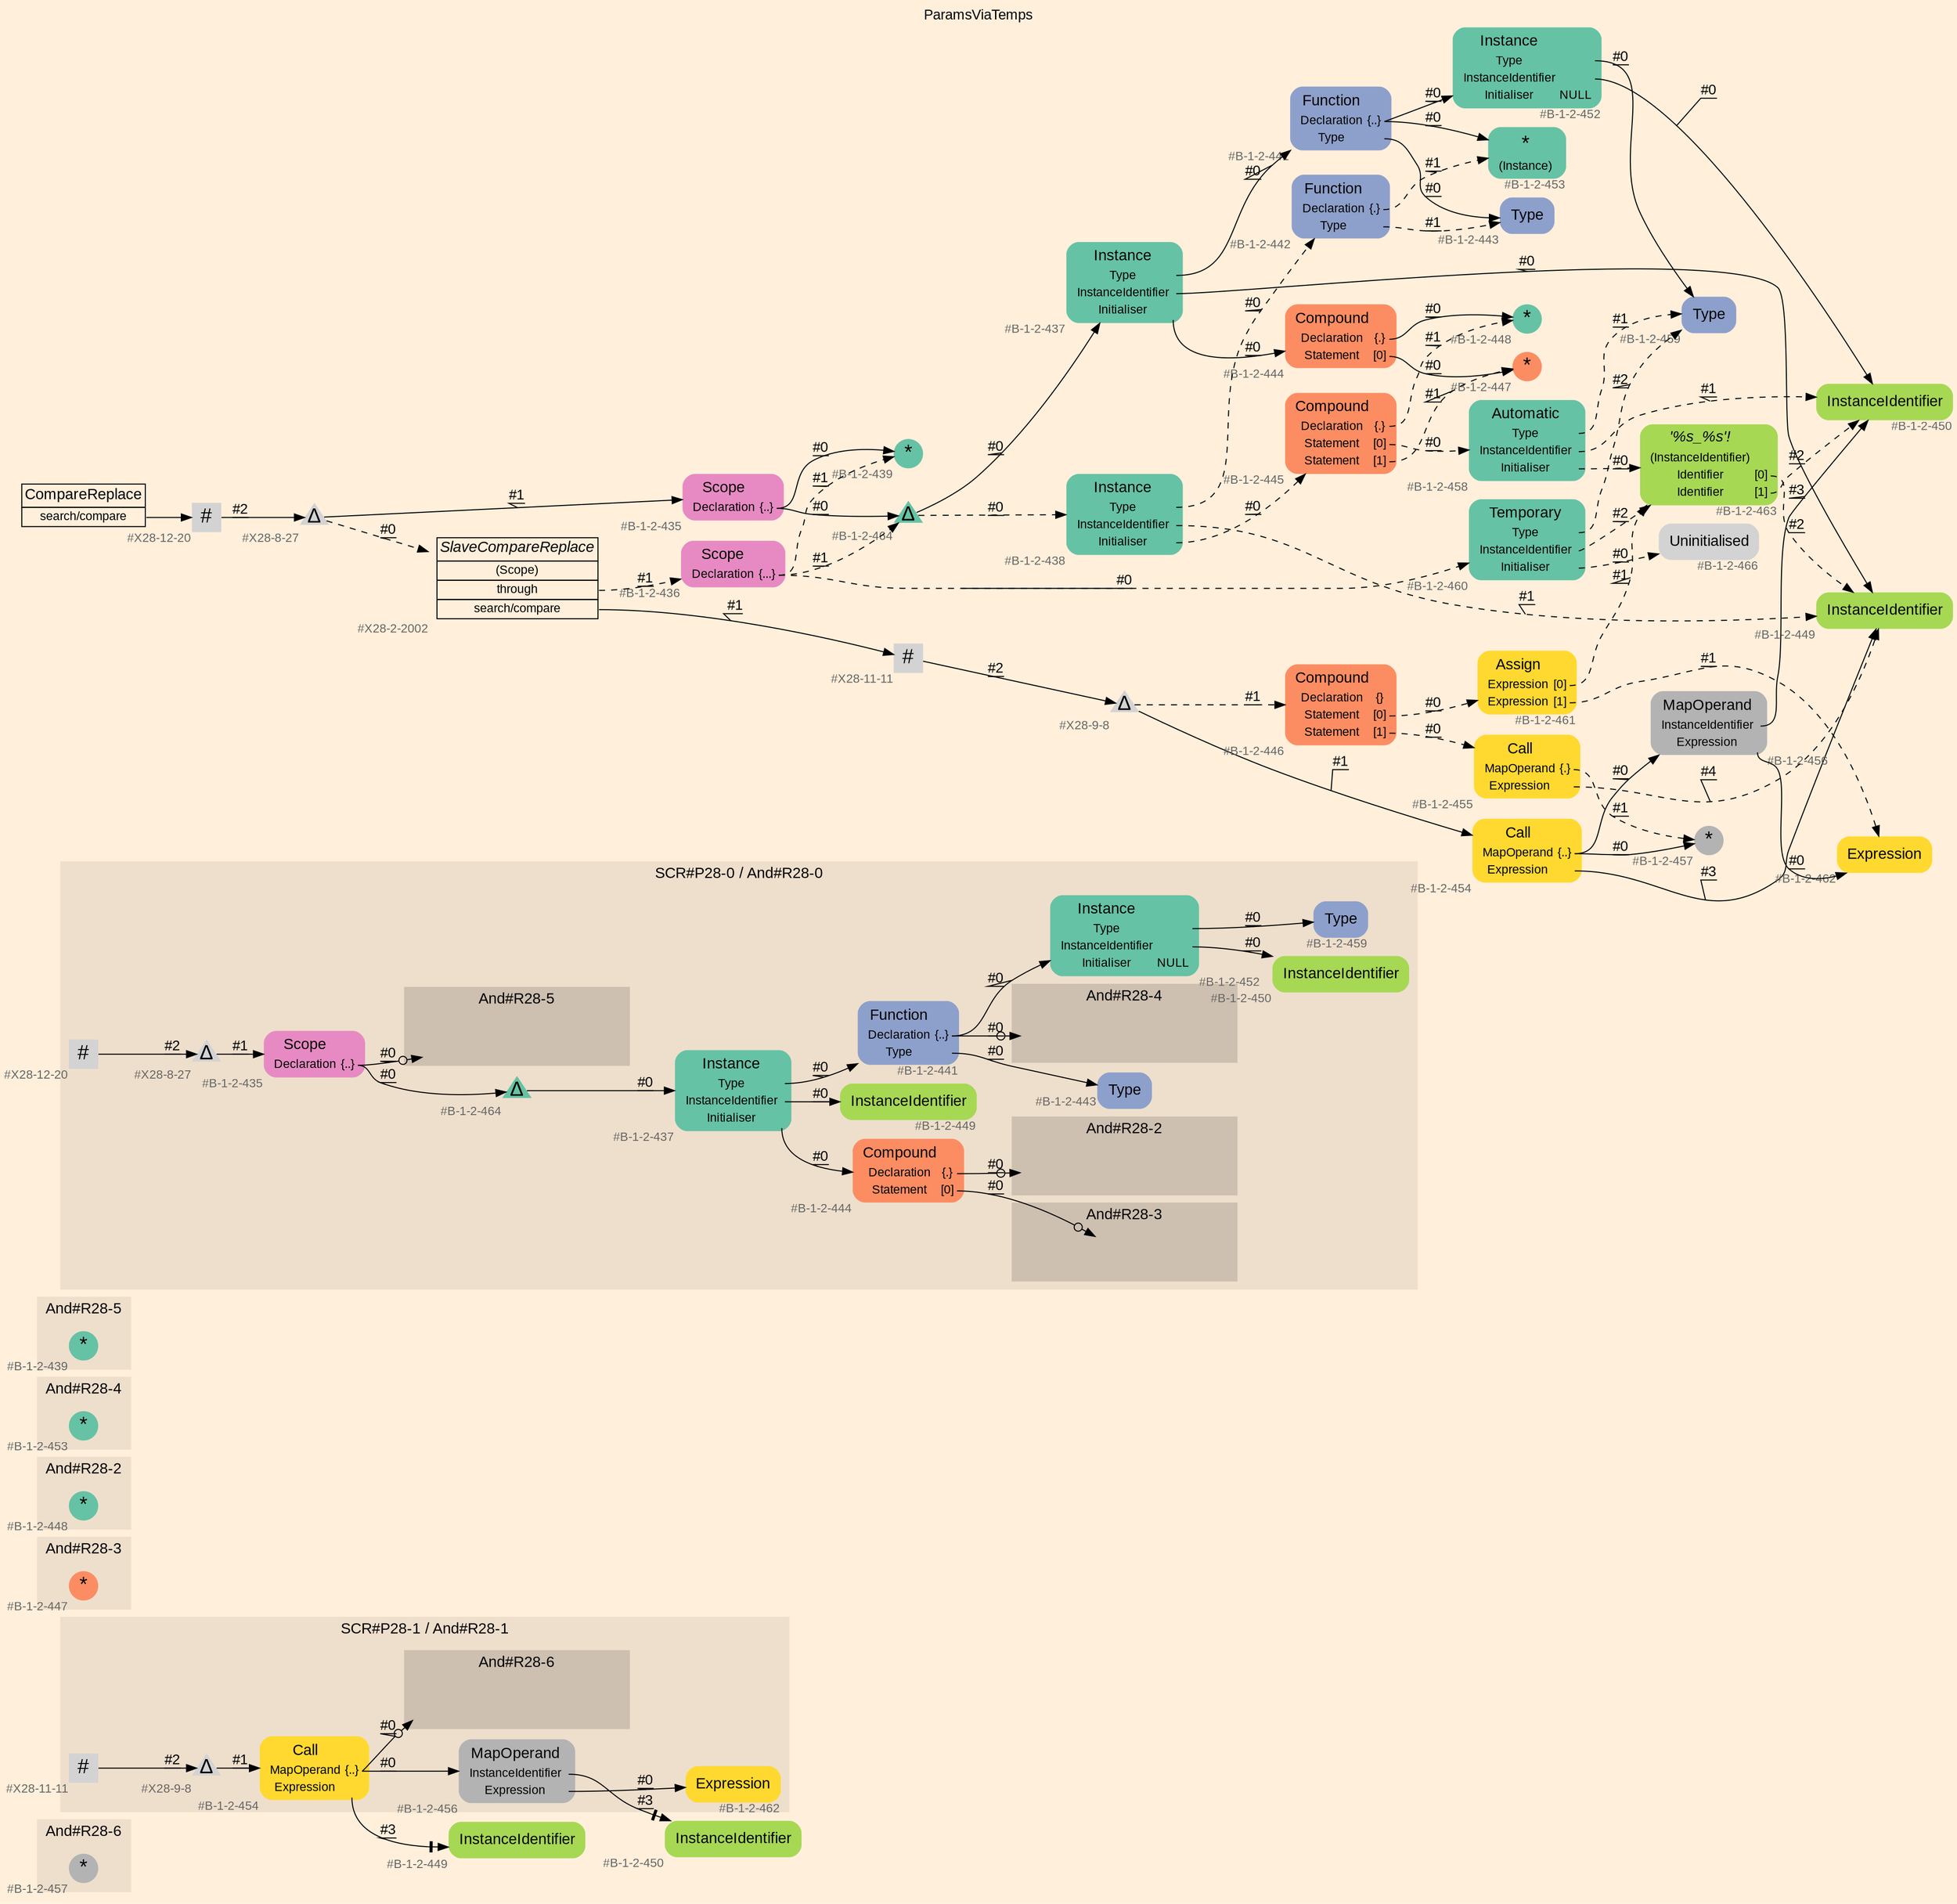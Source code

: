 digraph "ParamsViaTemps" {
label = "ParamsViaTemps"
labelloc = t
graph [
    rankdir = "LR"
    ranksep = 0.3
    bgcolor = antiquewhite1
    color = black
    fontcolor = black
    fontname = "Arial"
];
node [
    fontname = "Arial"
];
edge [
    fontname = "Arial"
];

// -------------------- figure And#R28-6 --------------------
// -------- region And#R28-6 ----------
subgraph "clusterAnd#R28-6" {
    label = "And#R28-6"
    style = "filled"
    color = antiquewhite2
    fontsize = "15"
    // -------- block And#R28-6/#B-1-2-457 ----------
    "And#R28-6/#B-1-2-457" [
        fillcolor = "/set28/8"
        xlabel = "#B-1-2-457"
        fontsize = "12"
        fontcolor = grey40
        shape = "circle"
        label = <<FONT COLOR="black" POINT-SIZE="20">*</FONT>>
        style = "filled"
        penwidth = 0.0
        fixedsize = true
        width = 0.4
        height = 0.4
    ];
    
}


// -------------------- figure And#R28-1 --------------------
// -------- region And#R28-1 ----------
subgraph "clusterAnd#R28-1" {
    label = "SCR#P28-1 / And#R28-1"
    style = "filled"
    color = antiquewhite2
    fontsize = "15"
    // -------- block And#R28-1/#X28-9-8 ----------
    "And#R28-1/#X28-9-8" [
        xlabel = "#X28-9-8"
        fontsize = "12"
        fontcolor = grey40
        shape = "triangle"
        label = <<FONT COLOR="black" POINT-SIZE="20">Δ</FONT>>
        style = "filled"
        penwidth = 0.0
        fixedsize = true
        width = 0.4
        height = 0.4
    ];
    
    // -------- block And#R28-1/#B-1-2-456 ----------
    "And#R28-1/#B-1-2-456" [
        fillcolor = "/set28/8"
        xlabel = "#B-1-2-456"
        fontsize = "12"
        fontcolor = grey40
        shape = "plaintext"
        label = <<TABLE BORDER="0" CELLBORDER="0" CELLSPACING="0">
         <TR><TD><FONT COLOR="black" POINT-SIZE="15">MapOperand</FONT></TD></TR>
         <TR><TD><FONT COLOR="black" POINT-SIZE="12">InstanceIdentifier</FONT></TD><TD PORT="port0"></TD></TR>
         <TR><TD><FONT COLOR="black" POINT-SIZE="12">Expression</FONT></TD><TD PORT="port1"></TD></TR>
        </TABLE>>
        style = "rounded,filled"
    ];
    
    // -------- block And#R28-1/#X28-11-11 ----------
    "And#R28-1/#X28-11-11" [
        xlabel = "#X28-11-11"
        fontsize = "12"
        fontcolor = grey40
        shape = "square"
        label = <<FONT COLOR="black" POINT-SIZE="20">#</FONT>>
        style = "filled"
        penwidth = 0.0
        fixedsize = true
        width = 0.4
        height = 0.4
    ];
    
    // -------- block And#R28-1/#B-1-2-462 ----------
    "And#R28-1/#B-1-2-462" [
        fillcolor = "/set28/6"
        xlabel = "#B-1-2-462"
        fontsize = "12"
        fontcolor = grey40
        shape = "plaintext"
        label = <<TABLE BORDER="0" CELLBORDER="0" CELLSPACING="0">
         <TR><TD><FONT COLOR="black" POINT-SIZE="15">Expression</FONT></TD></TR>
        </TABLE>>
        style = "rounded,filled"
    ];
    
    // -------- block And#R28-1/#B-1-2-454 ----------
    "And#R28-1/#B-1-2-454" [
        fillcolor = "/set28/6"
        xlabel = "#B-1-2-454"
        fontsize = "12"
        fontcolor = grey40
        shape = "plaintext"
        label = <<TABLE BORDER="0" CELLBORDER="0" CELLSPACING="0">
         <TR><TD><FONT COLOR="black" POINT-SIZE="15">Call</FONT></TD></TR>
         <TR><TD><FONT COLOR="black" POINT-SIZE="12">MapOperand</FONT></TD><TD PORT="port0"><FONT COLOR="black" POINT-SIZE="12">{..}</FONT></TD></TR>
         <TR><TD><FONT COLOR="black" POINT-SIZE="12">Expression</FONT></TD><TD PORT="port1"></TD></TR>
        </TABLE>>
        style = "rounded,filled"
    ];
    
    // -------- region And#R28-1/And#R28-6 ----------
    subgraph "clusterAnd#R28-1/And#R28-6" {
        label = "And#R28-6"
        style = "filled"
        color = antiquewhite3
        fontsize = "15"
        // -------- block And#R28-1/And#R28-6/#B-1-2-457 ----------
        "And#R28-1/And#R28-6/#B-1-2-457" [
            fillcolor = "/set28/8"
            xlabel = "#B-1-2-457"
            fontsize = "12"
            fontcolor = grey40
            shape = "none"
            style = "invisible"
        ];
        
    }
    
}

// -------- block And#R28-1/#B-1-2-449 ----------
"And#R28-1/#B-1-2-449" [
    fillcolor = "/set28/5"
    xlabel = "#B-1-2-449"
    fontsize = "12"
    fontcolor = grey40
    shape = "plaintext"
    label = <<TABLE BORDER="0" CELLBORDER="0" CELLSPACING="0">
     <TR><TD><FONT COLOR="black" POINT-SIZE="15">InstanceIdentifier</FONT></TD></TR>
    </TABLE>>
    style = "rounded,filled"
];

// -------- block And#R28-1/#B-1-2-450 ----------
"And#R28-1/#B-1-2-450" [
    fillcolor = "/set28/5"
    xlabel = "#B-1-2-450"
    fontsize = "12"
    fontcolor = grey40
    shape = "plaintext"
    label = <<TABLE BORDER="0" CELLBORDER="0" CELLSPACING="0">
     <TR><TD><FONT COLOR="black" POINT-SIZE="15">InstanceIdentifier</FONT></TD></TR>
    </TABLE>>
    style = "rounded,filled"
];

"And#R28-1/#X28-9-8" -> "And#R28-1/#B-1-2-454" [
    label = "#1"
    decorate = true
    color = black
    fontcolor = black
];

"And#R28-1/#B-1-2-456":port0 -> "And#R28-1/#B-1-2-450" [
    arrowhead="normalnonetee"
    label = "#3"
    decorate = true
    color = black
    fontcolor = black
];

"And#R28-1/#B-1-2-456":port1 -> "And#R28-1/#B-1-2-462" [
    label = "#0"
    decorate = true
    color = black
    fontcolor = black
];

"And#R28-1/#X28-11-11" -> "And#R28-1/#X28-9-8" [
    label = "#2"
    decorate = true
    color = black
    fontcolor = black
];

"And#R28-1/#B-1-2-454":port0 -> "And#R28-1/And#R28-6/#B-1-2-457" [
    arrowhead="normalnoneodot"
    label = "#0"
    decorate = true
    color = black
    fontcolor = black
];

"And#R28-1/#B-1-2-454":port0 -> "And#R28-1/#B-1-2-456" [
    label = "#0"
    decorate = true
    color = black
    fontcolor = black
];

"And#R28-1/#B-1-2-454":port1 -> "And#R28-1/#B-1-2-449" [
    arrowhead="normalnonetee"
    label = "#3"
    decorate = true
    color = black
    fontcolor = black
];


// -------------------- figure And#R28-3 --------------------
// -------- region And#R28-3 ----------
subgraph "clusterAnd#R28-3" {
    label = "And#R28-3"
    style = "filled"
    color = antiquewhite2
    fontsize = "15"
    // -------- block And#R28-3/#B-1-2-447 ----------
    "And#R28-3/#B-1-2-447" [
        fillcolor = "/set28/2"
        xlabel = "#B-1-2-447"
        fontsize = "12"
        fontcolor = grey40
        shape = "circle"
        label = <<FONT COLOR="black" POINT-SIZE="20">*</FONT>>
        style = "filled"
        penwidth = 0.0
        fixedsize = true
        width = 0.4
        height = 0.4
    ];
    
}


// -------------------- figure And#R28-2 --------------------
// -------- region And#R28-2 ----------
subgraph "clusterAnd#R28-2" {
    label = "And#R28-2"
    style = "filled"
    color = antiquewhite2
    fontsize = "15"
    // -------- block And#R28-2/#B-1-2-448 ----------
    "And#R28-2/#B-1-2-448" [
        fillcolor = "/set28/1"
        xlabel = "#B-1-2-448"
        fontsize = "12"
        fontcolor = grey40
        shape = "circle"
        label = <<FONT COLOR="black" POINT-SIZE="20">*</FONT>>
        style = "filled"
        penwidth = 0.0
        fixedsize = true
        width = 0.4
        height = 0.4
    ];
    
}


// -------------------- figure And#R28-4 --------------------
// -------- region And#R28-4 ----------
subgraph "clusterAnd#R28-4" {
    label = "And#R28-4"
    style = "filled"
    color = antiquewhite2
    fontsize = "15"
    // -------- block And#R28-4/#B-1-2-453 ----------
    "And#R28-4/#B-1-2-453" [
        fillcolor = "/set28/1"
        xlabel = "#B-1-2-453"
        fontsize = "12"
        fontcolor = grey40
        shape = "circle"
        label = <<FONT COLOR="black" POINT-SIZE="20">*</FONT>>
        style = "filled"
        penwidth = 0.0
        fixedsize = true
        width = 0.4
        height = 0.4
    ];
    
}


// -------------------- figure And#R28-5 --------------------
// -------- region And#R28-5 ----------
subgraph "clusterAnd#R28-5" {
    label = "And#R28-5"
    style = "filled"
    color = antiquewhite2
    fontsize = "15"
    // -------- block And#R28-5/#B-1-2-439 ----------
    "And#R28-5/#B-1-2-439" [
        fillcolor = "/set28/1"
        xlabel = "#B-1-2-439"
        fontsize = "12"
        fontcolor = grey40
        shape = "circle"
        label = <<FONT COLOR="black" POINT-SIZE="20">*</FONT>>
        style = "filled"
        penwidth = 0.0
        fixedsize = true
        width = 0.4
        height = 0.4
    ];
    
}


// -------------------- figure And#R28-0 --------------------
// -------- region And#R28-0 ----------
subgraph "clusterAnd#R28-0" {
    label = "SCR#P28-0 / And#R28-0"
    style = "filled"
    color = antiquewhite2
    fontsize = "15"
    // -------- block And#R28-0/#B-1-2-459 ----------
    "And#R28-0/#B-1-2-459" [
        fillcolor = "/set28/3"
        xlabel = "#B-1-2-459"
        fontsize = "12"
        fontcolor = grey40
        shape = "plaintext"
        label = <<TABLE BORDER="0" CELLBORDER="0" CELLSPACING="0">
         <TR><TD><FONT COLOR="black" POINT-SIZE="15">Type</FONT></TD></TR>
        </TABLE>>
        style = "rounded,filled"
    ];
    
    // -------- block And#R28-0/#B-1-2-443 ----------
    "And#R28-0/#B-1-2-443" [
        fillcolor = "/set28/3"
        xlabel = "#B-1-2-443"
        fontsize = "12"
        fontcolor = grey40
        shape = "plaintext"
        label = <<TABLE BORDER="0" CELLBORDER="0" CELLSPACING="0">
         <TR><TD><FONT COLOR="black" POINT-SIZE="15">Type</FONT></TD></TR>
        </TABLE>>
        style = "rounded,filled"
    ];
    
    // -------- block And#R28-0/#B-1-2-464 ----------
    "And#R28-0/#B-1-2-464" [
        fillcolor = "/set28/1"
        xlabel = "#B-1-2-464"
        fontsize = "12"
        fontcolor = grey40
        shape = "triangle"
        label = <<FONT COLOR="black" POINT-SIZE="20">Δ</FONT>>
        style = "filled"
        penwidth = 0.0
        fixedsize = true
        width = 0.4
        height = 0.4
    ];
    
    // -------- block And#R28-0/#B-1-2-452 ----------
    "And#R28-0/#B-1-2-452" [
        fillcolor = "/set28/1"
        xlabel = "#B-1-2-452"
        fontsize = "12"
        fontcolor = grey40
        shape = "plaintext"
        label = <<TABLE BORDER="0" CELLBORDER="0" CELLSPACING="0">
         <TR><TD><FONT COLOR="black" POINT-SIZE="15">Instance</FONT></TD></TR>
         <TR><TD><FONT COLOR="black" POINT-SIZE="12">Type</FONT></TD><TD PORT="port0"></TD></TR>
         <TR><TD><FONT COLOR="black" POINT-SIZE="12">InstanceIdentifier</FONT></TD><TD PORT="port1"></TD></TR>
         <TR><TD><FONT COLOR="black" POINT-SIZE="12">Initialiser</FONT></TD><TD PORT="port2"><FONT COLOR="black" POINT-SIZE="12">NULL</FONT></TD></TR>
        </TABLE>>
        style = "rounded,filled"
    ];
    
    // -------- block And#R28-0/#B-1-2-437 ----------
    "And#R28-0/#B-1-2-437" [
        fillcolor = "/set28/1"
        xlabel = "#B-1-2-437"
        fontsize = "12"
        fontcolor = grey40
        shape = "plaintext"
        label = <<TABLE BORDER="0" CELLBORDER="0" CELLSPACING="0">
         <TR><TD><FONT COLOR="black" POINT-SIZE="15">Instance</FONT></TD></TR>
         <TR><TD><FONT COLOR="black" POINT-SIZE="12">Type</FONT></TD><TD PORT="port0"></TD></TR>
         <TR><TD><FONT COLOR="black" POINT-SIZE="12">InstanceIdentifier</FONT></TD><TD PORT="port1"></TD></TR>
         <TR><TD><FONT COLOR="black" POINT-SIZE="12">Initialiser</FONT></TD><TD PORT="port2"></TD></TR>
        </TABLE>>
        style = "rounded,filled"
    ];
    
    // -------- block And#R28-0/#B-1-2-441 ----------
    "And#R28-0/#B-1-2-441" [
        fillcolor = "/set28/3"
        xlabel = "#B-1-2-441"
        fontsize = "12"
        fontcolor = grey40
        shape = "plaintext"
        label = <<TABLE BORDER="0" CELLBORDER="0" CELLSPACING="0">
         <TR><TD><FONT COLOR="black" POINT-SIZE="15">Function</FONT></TD></TR>
         <TR><TD><FONT COLOR="black" POINT-SIZE="12">Declaration</FONT></TD><TD PORT="port0"><FONT COLOR="black" POINT-SIZE="12">{..}</FONT></TD></TR>
         <TR><TD><FONT COLOR="black" POINT-SIZE="12">Type</FONT></TD><TD PORT="port1"></TD></TR>
        </TABLE>>
        style = "rounded,filled"
    ];
    
    // -------- block And#R28-0/#B-1-2-450 ----------
    "And#R28-0/#B-1-2-450" [
        fillcolor = "/set28/5"
        xlabel = "#B-1-2-450"
        fontsize = "12"
        fontcolor = grey40
        shape = "plaintext"
        label = <<TABLE BORDER="0" CELLBORDER="0" CELLSPACING="0">
         <TR><TD><FONT COLOR="black" POINT-SIZE="15">InstanceIdentifier</FONT></TD></TR>
        </TABLE>>
        style = "rounded,filled"
    ];
    
    // -------- block And#R28-0/#B-1-2-444 ----------
    "And#R28-0/#B-1-2-444" [
        fillcolor = "/set28/2"
        xlabel = "#B-1-2-444"
        fontsize = "12"
        fontcolor = grey40
        shape = "plaintext"
        label = <<TABLE BORDER="0" CELLBORDER="0" CELLSPACING="0">
         <TR><TD><FONT COLOR="black" POINT-SIZE="15">Compound</FONT></TD></TR>
         <TR><TD><FONT COLOR="black" POINT-SIZE="12">Declaration</FONT></TD><TD PORT="port0"><FONT COLOR="black" POINT-SIZE="12">{.}</FONT></TD></TR>
         <TR><TD><FONT COLOR="black" POINT-SIZE="12">Statement</FONT></TD><TD PORT="port1"><FONT COLOR="black" POINT-SIZE="12">[0]</FONT></TD></TR>
        </TABLE>>
        style = "rounded,filled"
    ];
    
    // -------- block And#R28-0/#X28-8-27 ----------
    "And#R28-0/#X28-8-27" [
        xlabel = "#X28-8-27"
        fontsize = "12"
        fontcolor = grey40
        shape = "triangle"
        label = <<FONT COLOR="black" POINT-SIZE="20">Δ</FONT>>
        style = "filled"
        penwidth = 0.0
        fixedsize = true
        width = 0.4
        height = 0.4
    ];
    
    // -------- block And#R28-0/#B-1-2-449 ----------
    "And#R28-0/#B-1-2-449" [
        fillcolor = "/set28/5"
        xlabel = "#B-1-2-449"
        fontsize = "12"
        fontcolor = grey40
        shape = "plaintext"
        label = <<TABLE BORDER="0" CELLBORDER="0" CELLSPACING="0">
         <TR><TD><FONT COLOR="black" POINT-SIZE="15">InstanceIdentifier</FONT></TD></TR>
        </TABLE>>
        style = "rounded,filled"
    ];
    
    // -------- block And#R28-0/#B-1-2-435 ----------
    "And#R28-0/#B-1-2-435" [
        fillcolor = "/set28/4"
        xlabel = "#B-1-2-435"
        fontsize = "12"
        fontcolor = grey40
        shape = "plaintext"
        label = <<TABLE BORDER="0" CELLBORDER="0" CELLSPACING="0">
         <TR><TD><FONT COLOR="black" POINT-SIZE="15">Scope</FONT></TD></TR>
         <TR><TD><FONT COLOR="black" POINT-SIZE="12">Declaration</FONT></TD><TD PORT="port0"><FONT COLOR="black" POINT-SIZE="12">{..}</FONT></TD></TR>
        </TABLE>>
        style = "rounded,filled"
    ];
    
    // -------- block And#R28-0/#X28-12-20 ----------
    "And#R28-0/#X28-12-20" [
        xlabel = "#X28-12-20"
        fontsize = "12"
        fontcolor = grey40
        shape = "square"
        label = <<FONT COLOR="black" POINT-SIZE="20">#</FONT>>
        style = "filled"
        penwidth = 0.0
        fixedsize = true
        width = 0.4
        height = 0.4
    ];
    
    // -------- region And#R28-0/And#R28-2 ----------
    subgraph "clusterAnd#R28-0/And#R28-2" {
        label = "And#R28-2"
        style = "filled"
        color = antiquewhite3
        fontsize = "15"
        // -------- block And#R28-0/And#R28-2/#B-1-2-448 ----------
        "And#R28-0/And#R28-2/#B-1-2-448" [
            fillcolor = "/set28/1"
            xlabel = "#B-1-2-448"
            fontsize = "12"
            fontcolor = grey40
            shape = "none"
            style = "invisible"
        ];
        
    }
    
    // -------- region And#R28-0/And#R28-3 ----------
    subgraph "clusterAnd#R28-0/And#R28-3" {
        label = "And#R28-3"
        style = "filled"
        color = antiquewhite3
        fontsize = "15"
        // -------- block And#R28-0/And#R28-3/#B-1-2-447 ----------
        "And#R28-0/And#R28-3/#B-1-2-447" [
            fillcolor = "/set28/2"
            xlabel = "#B-1-2-447"
            fontsize = "12"
            fontcolor = grey40
            shape = "none"
            style = "invisible"
        ];
        
    }
    
    // -------- region And#R28-0/And#R28-4 ----------
    subgraph "clusterAnd#R28-0/And#R28-4" {
        label = "And#R28-4"
        style = "filled"
        color = antiquewhite3
        fontsize = "15"
        // -------- block And#R28-0/And#R28-4/#B-1-2-453 ----------
        "And#R28-0/And#R28-4/#B-1-2-453" [
            fillcolor = "/set28/1"
            xlabel = "#B-1-2-453"
            fontsize = "12"
            fontcolor = grey40
            shape = "none"
            style = "invisible"
        ];
        
    }
    
    // -------- region And#R28-0/And#R28-5 ----------
    subgraph "clusterAnd#R28-0/And#R28-5" {
        label = "And#R28-5"
        style = "filled"
        color = antiquewhite3
        fontsize = "15"
        // -------- block And#R28-0/And#R28-5/#B-1-2-439 ----------
        "And#R28-0/And#R28-5/#B-1-2-439" [
            fillcolor = "/set28/1"
            xlabel = "#B-1-2-439"
            fontsize = "12"
            fontcolor = grey40
            shape = "none"
            style = "invisible"
        ];
        
    }
    
}

"And#R28-0/#B-1-2-464" -> "And#R28-0/#B-1-2-437" [
    label = "#0"
    decorate = true
    color = black
    fontcolor = black
];

"And#R28-0/#B-1-2-452":port0 -> "And#R28-0/#B-1-2-459" [
    label = "#0"
    decorate = true
    color = black
    fontcolor = black
];

"And#R28-0/#B-1-2-452":port1 -> "And#R28-0/#B-1-2-450" [
    label = "#0"
    decorate = true
    color = black
    fontcolor = black
];

"And#R28-0/#B-1-2-437":port0 -> "And#R28-0/#B-1-2-441" [
    label = "#0"
    decorate = true
    color = black
    fontcolor = black
];

"And#R28-0/#B-1-2-437":port1 -> "And#R28-0/#B-1-2-449" [
    label = "#0"
    decorate = true
    color = black
    fontcolor = black
];

"And#R28-0/#B-1-2-437":port2 -> "And#R28-0/#B-1-2-444" [
    label = "#0"
    decorate = true
    color = black
    fontcolor = black
];

"And#R28-0/#B-1-2-441":port0 -> "And#R28-0/And#R28-4/#B-1-2-453" [
    arrowhead="normalnoneodot"
    label = "#0"
    decorate = true
    color = black
    fontcolor = black
];

"And#R28-0/#B-1-2-441":port0 -> "And#R28-0/#B-1-2-452" [
    label = "#0"
    decorate = true
    color = black
    fontcolor = black
];

"And#R28-0/#B-1-2-441":port1 -> "And#R28-0/#B-1-2-443" [
    label = "#0"
    decorate = true
    color = black
    fontcolor = black
];

"And#R28-0/#B-1-2-444":port0 -> "And#R28-0/And#R28-2/#B-1-2-448" [
    arrowhead="normalnoneodot"
    label = "#0"
    decorate = true
    color = black
    fontcolor = black
];

"And#R28-0/#B-1-2-444":port1 -> "And#R28-0/And#R28-3/#B-1-2-447" [
    arrowhead="normalnoneodot"
    label = "#0"
    decorate = true
    color = black
    fontcolor = black
];

"And#R28-0/#X28-8-27" -> "And#R28-0/#B-1-2-435" [
    label = "#1"
    decorate = true
    color = black
    fontcolor = black
];

"And#R28-0/#B-1-2-435":port0 -> "And#R28-0/And#R28-5/#B-1-2-439" [
    arrowhead="normalnoneodot"
    label = "#0"
    decorate = true
    color = black
    fontcolor = black
];

"And#R28-0/#B-1-2-435":port0 -> "And#R28-0/#B-1-2-464" [
    label = "#0"
    decorate = true
    color = black
    fontcolor = black
];

"And#R28-0/#X28-12-20" -> "And#R28-0/#X28-8-27" [
    label = "#2"
    decorate = true
    color = black
    fontcolor = black
];


// -------------------- transformation figure --------------------
// -------- block CR#X28-10-28 ----------
"CR#X28-10-28" [
    fillcolor = antiquewhite1
    fontsize = "12"
    fontcolor = grey40
    shape = "plaintext"
    label = <<TABLE BORDER="0" CELLBORDER="1" CELLSPACING="0">
     <TR><TD><FONT COLOR="black" POINT-SIZE="15">CompareReplace</FONT></TD></TR>
     <TR><TD PORT="port0"><FONT COLOR="black" POINT-SIZE="12">search/compare</FONT></TD></TR>
    </TABLE>>
    style = "filled"
    color = black
];

// -------- block #X28-12-20 ----------
"#X28-12-20" [
    xlabel = "#X28-12-20"
    fontsize = "12"
    fontcolor = grey40
    shape = "square"
    label = <<FONT COLOR="black" POINT-SIZE="20">#</FONT>>
    style = "filled"
    penwidth = 0.0
    fixedsize = true
    width = 0.4
    height = 0.4
];

// -------- block #X28-8-27 ----------
"#X28-8-27" [
    xlabel = "#X28-8-27"
    fontsize = "12"
    fontcolor = grey40
    shape = "triangle"
    label = <<FONT COLOR="black" POINT-SIZE="20">Δ</FONT>>
    style = "filled"
    penwidth = 0.0
    fixedsize = true
    width = 0.4
    height = 0.4
];

// -------- block #B-1-2-435 ----------
"#B-1-2-435" [
    fillcolor = "/set28/4"
    xlabel = "#B-1-2-435"
    fontsize = "12"
    fontcolor = grey40
    shape = "plaintext"
    label = <<TABLE BORDER="0" CELLBORDER="0" CELLSPACING="0">
     <TR><TD><FONT COLOR="black" POINT-SIZE="15">Scope</FONT></TD></TR>
     <TR><TD><FONT COLOR="black" POINT-SIZE="12">Declaration</FONT></TD><TD PORT="port0"><FONT COLOR="black" POINT-SIZE="12">{..}</FONT></TD></TR>
    </TABLE>>
    style = "rounded,filled"
];

// -------- block #B-1-2-439 ----------
"#B-1-2-439" [
    fillcolor = "/set28/1"
    xlabel = "#B-1-2-439"
    fontsize = "12"
    fontcolor = grey40
    shape = "circle"
    label = <<FONT COLOR="black" POINT-SIZE="20">*</FONT>>
    style = "filled"
    penwidth = 0.0
    fixedsize = true
    width = 0.4
    height = 0.4
];

// -------- block #B-1-2-464 ----------
"#B-1-2-464" [
    fillcolor = "/set28/1"
    xlabel = "#B-1-2-464"
    fontsize = "12"
    fontcolor = grey40
    shape = "triangle"
    label = <<FONT COLOR="black" POINT-SIZE="20">Δ</FONT>>
    style = "filled"
    penwidth = 0.0
    fixedsize = true
    width = 0.4
    height = 0.4
];

// -------- block #B-1-2-437 ----------
"#B-1-2-437" [
    fillcolor = "/set28/1"
    xlabel = "#B-1-2-437"
    fontsize = "12"
    fontcolor = grey40
    shape = "plaintext"
    label = <<TABLE BORDER="0" CELLBORDER="0" CELLSPACING="0">
     <TR><TD><FONT COLOR="black" POINT-SIZE="15">Instance</FONT></TD></TR>
     <TR><TD><FONT COLOR="black" POINT-SIZE="12">Type</FONT></TD><TD PORT="port0"></TD></TR>
     <TR><TD><FONT COLOR="black" POINT-SIZE="12">InstanceIdentifier</FONT></TD><TD PORT="port1"></TD></TR>
     <TR><TD><FONT COLOR="black" POINT-SIZE="12">Initialiser</FONT></TD><TD PORT="port2"></TD></TR>
    </TABLE>>
    style = "rounded,filled"
];

// -------- block #B-1-2-441 ----------
"#B-1-2-441" [
    fillcolor = "/set28/3"
    xlabel = "#B-1-2-441"
    fontsize = "12"
    fontcolor = grey40
    shape = "plaintext"
    label = <<TABLE BORDER="0" CELLBORDER="0" CELLSPACING="0">
     <TR><TD><FONT COLOR="black" POINT-SIZE="15">Function</FONT></TD></TR>
     <TR><TD><FONT COLOR="black" POINT-SIZE="12">Declaration</FONT></TD><TD PORT="port0"><FONT COLOR="black" POINT-SIZE="12">{..}</FONT></TD></TR>
     <TR><TD><FONT COLOR="black" POINT-SIZE="12">Type</FONT></TD><TD PORT="port1"></TD></TR>
    </TABLE>>
    style = "rounded,filled"
];

// -------- block #B-1-2-453 ----------
"#B-1-2-453" [
    fillcolor = "/set28/1"
    xlabel = "#B-1-2-453"
    fontsize = "12"
    fontcolor = grey40
    shape = "plaintext"
    label = <<TABLE BORDER="0" CELLBORDER="0" CELLSPACING="0">
     <TR><TD><FONT COLOR="black" POINT-SIZE="20">*</FONT></TD></TR>
     <TR><TD><FONT COLOR="black" POINT-SIZE="12">(Instance)</FONT></TD><TD PORT="port0"></TD></TR>
    </TABLE>>
    style = "rounded,filled"
];

// -------- block #B-1-2-452 ----------
"#B-1-2-452" [
    fillcolor = "/set28/1"
    xlabel = "#B-1-2-452"
    fontsize = "12"
    fontcolor = grey40
    shape = "plaintext"
    label = <<TABLE BORDER="0" CELLBORDER="0" CELLSPACING="0">
     <TR><TD><FONT COLOR="black" POINT-SIZE="15">Instance</FONT></TD></TR>
     <TR><TD><FONT COLOR="black" POINT-SIZE="12">Type</FONT></TD><TD PORT="port0"></TD></TR>
     <TR><TD><FONT COLOR="black" POINT-SIZE="12">InstanceIdentifier</FONT></TD><TD PORT="port1"></TD></TR>
     <TR><TD><FONT COLOR="black" POINT-SIZE="12">Initialiser</FONT></TD><TD PORT="port2"><FONT COLOR="black" POINT-SIZE="12">NULL</FONT></TD></TR>
    </TABLE>>
    style = "rounded,filled"
];

// -------- block #B-1-2-459 ----------
"#B-1-2-459" [
    fillcolor = "/set28/3"
    xlabel = "#B-1-2-459"
    fontsize = "12"
    fontcolor = grey40
    shape = "plaintext"
    label = <<TABLE BORDER="0" CELLBORDER="0" CELLSPACING="0">
     <TR><TD><FONT COLOR="black" POINT-SIZE="15">Type</FONT></TD></TR>
    </TABLE>>
    style = "rounded,filled"
];

// -------- block #B-1-2-450 ----------
"#B-1-2-450" [
    fillcolor = "/set28/5"
    xlabel = "#B-1-2-450"
    fontsize = "12"
    fontcolor = grey40
    shape = "plaintext"
    label = <<TABLE BORDER="0" CELLBORDER="0" CELLSPACING="0">
     <TR><TD><FONT COLOR="black" POINT-SIZE="15">InstanceIdentifier</FONT></TD></TR>
    </TABLE>>
    style = "rounded,filled"
];

// -------- block #B-1-2-443 ----------
"#B-1-2-443" [
    fillcolor = "/set28/3"
    xlabel = "#B-1-2-443"
    fontsize = "12"
    fontcolor = grey40
    shape = "plaintext"
    label = <<TABLE BORDER="0" CELLBORDER="0" CELLSPACING="0">
     <TR><TD><FONT COLOR="black" POINT-SIZE="15">Type</FONT></TD></TR>
    </TABLE>>
    style = "rounded,filled"
];

// -------- block #B-1-2-449 ----------
"#B-1-2-449" [
    fillcolor = "/set28/5"
    xlabel = "#B-1-2-449"
    fontsize = "12"
    fontcolor = grey40
    shape = "plaintext"
    label = <<TABLE BORDER="0" CELLBORDER="0" CELLSPACING="0">
     <TR><TD><FONT COLOR="black" POINT-SIZE="15">InstanceIdentifier</FONT></TD></TR>
    </TABLE>>
    style = "rounded,filled"
];

// -------- block #B-1-2-444 ----------
"#B-1-2-444" [
    fillcolor = "/set28/2"
    xlabel = "#B-1-2-444"
    fontsize = "12"
    fontcolor = grey40
    shape = "plaintext"
    label = <<TABLE BORDER="0" CELLBORDER="0" CELLSPACING="0">
     <TR><TD><FONT COLOR="black" POINT-SIZE="15">Compound</FONT></TD></TR>
     <TR><TD><FONT COLOR="black" POINT-SIZE="12">Declaration</FONT></TD><TD PORT="port0"><FONT COLOR="black" POINT-SIZE="12">{.}</FONT></TD></TR>
     <TR><TD><FONT COLOR="black" POINT-SIZE="12">Statement</FONT></TD><TD PORT="port1"><FONT COLOR="black" POINT-SIZE="12">[0]</FONT></TD></TR>
    </TABLE>>
    style = "rounded,filled"
];

// -------- block #B-1-2-448 ----------
"#B-1-2-448" [
    fillcolor = "/set28/1"
    xlabel = "#B-1-2-448"
    fontsize = "12"
    fontcolor = grey40
    shape = "circle"
    label = <<FONT COLOR="black" POINT-SIZE="20">*</FONT>>
    style = "filled"
    penwidth = 0.0
    fixedsize = true
    width = 0.4
    height = 0.4
];

// -------- block #B-1-2-447 ----------
"#B-1-2-447" [
    fillcolor = "/set28/2"
    xlabel = "#B-1-2-447"
    fontsize = "12"
    fontcolor = grey40
    shape = "circle"
    label = <<FONT COLOR="black" POINT-SIZE="20">*</FONT>>
    style = "filled"
    penwidth = 0.0
    fixedsize = true
    width = 0.4
    height = 0.4
];

// -------- block #B-1-2-438 ----------
"#B-1-2-438" [
    fillcolor = "/set28/1"
    xlabel = "#B-1-2-438"
    fontsize = "12"
    fontcolor = grey40
    shape = "plaintext"
    label = <<TABLE BORDER="0" CELLBORDER="0" CELLSPACING="0">
     <TR><TD><FONT COLOR="black" POINT-SIZE="15">Instance</FONT></TD></TR>
     <TR><TD><FONT COLOR="black" POINT-SIZE="12">Type</FONT></TD><TD PORT="port0"></TD></TR>
     <TR><TD><FONT COLOR="black" POINT-SIZE="12">InstanceIdentifier</FONT></TD><TD PORT="port1"></TD></TR>
     <TR><TD><FONT COLOR="black" POINT-SIZE="12">Initialiser</FONT></TD><TD PORT="port2"></TD></TR>
    </TABLE>>
    style = "rounded,filled"
];

// -------- block #B-1-2-442 ----------
"#B-1-2-442" [
    fillcolor = "/set28/3"
    xlabel = "#B-1-2-442"
    fontsize = "12"
    fontcolor = grey40
    shape = "plaintext"
    label = <<TABLE BORDER="0" CELLBORDER="0" CELLSPACING="0">
     <TR><TD><FONT COLOR="black" POINT-SIZE="15">Function</FONT></TD></TR>
     <TR><TD><FONT COLOR="black" POINT-SIZE="12">Declaration</FONT></TD><TD PORT="port0"><FONT COLOR="black" POINT-SIZE="12">{.}</FONT></TD></TR>
     <TR><TD><FONT COLOR="black" POINT-SIZE="12">Type</FONT></TD><TD PORT="port1"></TD></TR>
    </TABLE>>
    style = "rounded,filled"
];

// -------- block #B-1-2-445 ----------
"#B-1-2-445" [
    fillcolor = "/set28/2"
    xlabel = "#B-1-2-445"
    fontsize = "12"
    fontcolor = grey40
    shape = "plaintext"
    label = <<TABLE BORDER="0" CELLBORDER="0" CELLSPACING="0">
     <TR><TD><FONT COLOR="black" POINT-SIZE="15">Compound</FONT></TD></TR>
     <TR><TD><FONT COLOR="black" POINT-SIZE="12">Declaration</FONT></TD><TD PORT="port0"><FONT COLOR="black" POINT-SIZE="12">{.}</FONT></TD></TR>
     <TR><TD><FONT COLOR="black" POINT-SIZE="12">Statement</FONT></TD><TD PORT="port1"><FONT COLOR="black" POINT-SIZE="12">[0]</FONT></TD></TR>
     <TR><TD><FONT COLOR="black" POINT-SIZE="12">Statement</FONT></TD><TD PORT="port2"><FONT COLOR="black" POINT-SIZE="12">[1]</FONT></TD></TR>
    </TABLE>>
    style = "rounded,filled"
];

// -------- block #B-1-2-458 ----------
"#B-1-2-458" [
    fillcolor = "/set28/1"
    xlabel = "#B-1-2-458"
    fontsize = "12"
    fontcolor = grey40
    shape = "plaintext"
    label = <<TABLE BORDER="0" CELLBORDER="0" CELLSPACING="0">
     <TR><TD><FONT COLOR="black" POINT-SIZE="15">Automatic</FONT></TD></TR>
     <TR><TD><FONT COLOR="black" POINT-SIZE="12">Type</FONT></TD><TD PORT="port0"></TD></TR>
     <TR><TD><FONT COLOR="black" POINT-SIZE="12">InstanceIdentifier</FONT></TD><TD PORT="port1"></TD></TR>
     <TR><TD><FONT COLOR="black" POINT-SIZE="12">Initialiser</FONT></TD><TD PORT="port2"></TD></TR>
    </TABLE>>
    style = "rounded,filled"
];

// -------- block #B-1-2-463 ----------
"#B-1-2-463" [
    fillcolor = "/set28/5"
    xlabel = "#B-1-2-463"
    fontsize = "12"
    fontcolor = grey40
    shape = "plaintext"
    label = <<TABLE BORDER="0" CELLBORDER="0" CELLSPACING="0">
     <TR><TD><FONT COLOR="black" POINT-SIZE="15"><I>'%s_%s'!</I></FONT></TD></TR>
     <TR><TD><FONT COLOR="black" POINT-SIZE="12">(InstanceIdentifier)</FONT></TD><TD PORT="port0"></TD></TR>
     <TR><TD><FONT COLOR="black" POINT-SIZE="12">Identifier</FONT></TD><TD PORT="port1"><FONT COLOR="black" POINT-SIZE="12">[0]</FONT></TD></TR>
     <TR><TD><FONT COLOR="black" POINT-SIZE="12">Identifier</FONT></TD><TD PORT="port2"><FONT COLOR="black" POINT-SIZE="12">[1]</FONT></TD></TR>
    </TABLE>>
    style = "rounded,filled"
];

// -------- block #X28-2-2002 ----------
"#X28-2-2002" [
    fillcolor = antiquewhite1
    xlabel = "#X28-2-2002"
    fontsize = "12"
    fontcolor = grey40
    shape = "plaintext"
    label = <<TABLE BORDER="0" CELLBORDER="1" CELLSPACING="0">
     <TR><TD><FONT COLOR="black" POINT-SIZE="15"><I>SlaveCompareReplace</I></FONT></TD></TR>
     <TR><TD PORT="port0"><FONT COLOR="black" POINT-SIZE="12">(Scope)</FONT></TD></TR>
     <TR><TD PORT="port1"><FONT COLOR="black" POINT-SIZE="12">through</FONT></TD></TR>
     <TR><TD PORT="port2"><FONT COLOR="black" POINT-SIZE="12">search/compare</FONT></TD></TR>
    </TABLE>>
    style = "filled"
    color = black
];

// -------- block #B-1-2-436 ----------
"#B-1-2-436" [
    fillcolor = "/set28/4"
    xlabel = "#B-1-2-436"
    fontsize = "12"
    fontcolor = grey40
    shape = "plaintext"
    label = <<TABLE BORDER="0" CELLBORDER="0" CELLSPACING="0">
     <TR><TD><FONT COLOR="black" POINT-SIZE="15">Scope</FONT></TD></TR>
     <TR><TD><FONT COLOR="black" POINT-SIZE="12">Declaration</FONT></TD><TD PORT="port0"><FONT COLOR="black" POINT-SIZE="12">{...}</FONT></TD></TR>
    </TABLE>>
    style = "rounded,filled"
];

// -------- block #B-1-2-460 ----------
"#B-1-2-460" [
    fillcolor = "/set28/1"
    xlabel = "#B-1-2-460"
    fontsize = "12"
    fontcolor = grey40
    shape = "plaintext"
    label = <<TABLE BORDER="0" CELLBORDER="0" CELLSPACING="0">
     <TR><TD><FONT COLOR="black" POINT-SIZE="15">Temporary</FONT></TD></TR>
     <TR><TD><FONT COLOR="black" POINT-SIZE="12">Type</FONT></TD><TD PORT="port0"></TD></TR>
     <TR><TD><FONT COLOR="black" POINT-SIZE="12">InstanceIdentifier</FONT></TD><TD PORT="port1"></TD></TR>
     <TR><TD><FONT COLOR="black" POINT-SIZE="12">Initialiser</FONT></TD><TD PORT="port2"></TD></TR>
    </TABLE>>
    style = "rounded,filled"
];

// -------- block #B-1-2-466 ----------
"#B-1-2-466" [
    xlabel = "#B-1-2-466"
    fontsize = "12"
    fontcolor = grey40
    shape = "plaintext"
    label = <<TABLE BORDER="0" CELLBORDER="0" CELLSPACING="0">
     <TR><TD><FONT COLOR="black" POINT-SIZE="15">Uninitialised</FONT></TD></TR>
    </TABLE>>
    style = "rounded,filled"
];

// -------- block #X28-11-11 ----------
"#X28-11-11" [
    xlabel = "#X28-11-11"
    fontsize = "12"
    fontcolor = grey40
    shape = "square"
    label = <<FONT COLOR="black" POINT-SIZE="20">#</FONT>>
    style = "filled"
    penwidth = 0.0
    fixedsize = true
    width = 0.4
    height = 0.4
];

// -------- block #X28-9-8 ----------
"#X28-9-8" [
    xlabel = "#X28-9-8"
    fontsize = "12"
    fontcolor = grey40
    shape = "triangle"
    label = <<FONT COLOR="black" POINT-SIZE="20">Δ</FONT>>
    style = "filled"
    penwidth = 0.0
    fixedsize = true
    width = 0.4
    height = 0.4
];

// -------- block #B-1-2-454 ----------
"#B-1-2-454" [
    fillcolor = "/set28/6"
    xlabel = "#B-1-2-454"
    fontsize = "12"
    fontcolor = grey40
    shape = "plaintext"
    label = <<TABLE BORDER="0" CELLBORDER="0" CELLSPACING="0">
     <TR><TD><FONT COLOR="black" POINT-SIZE="15">Call</FONT></TD></TR>
     <TR><TD><FONT COLOR="black" POINT-SIZE="12">MapOperand</FONT></TD><TD PORT="port0"><FONT COLOR="black" POINT-SIZE="12">{..}</FONT></TD></TR>
     <TR><TD><FONT COLOR="black" POINT-SIZE="12">Expression</FONT></TD><TD PORT="port1"></TD></TR>
    </TABLE>>
    style = "rounded,filled"
];

// -------- block #B-1-2-457 ----------
"#B-1-2-457" [
    fillcolor = "/set28/8"
    xlabel = "#B-1-2-457"
    fontsize = "12"
    fontcolor = grey40
    shape = "circle"
    label = <<FONT COLOR="black" POINT-SIZE="20">*</FONT>>
    style = "filled"
    penwidth = 0.0
    fixedsize = true
    width = 0.4
    height = 0.4
];

// -------- block #B-1-2-456 ----------
"#B-1-2-456" [
    fillcolor = "/set28/8"
    xlabel = "#B-1-2-456"
    fontsize = "12"
    fontcolor = grey40
    shape = "plaintext"
    label = <<TABLE BORDER="0" CELLBORDER="0" CELLSPACING="0">
     <TR><TD><FONT COLOR="black" POINT-SIZE="15">MapOperand</FONT></TD></TR>
     <TR><TD><FONT COLOR="black" POINT-SIZE="12">InstanceIdentifier</FONT></TD><TD PORT="port0"></TD></TR>
     <TR><TD><FONT COLOR="black" POINT-SIZE="12">Expression</FONT></TD><TD PORT="port1"></TD></TR>
    </TABLE>>
    style = "rounded,filled"
];

// -------- block #B-1-2-462 ----------
"#B-1-2-462" [
    fillcolor = "/set28/6"
    xlabel = "#B-1-2-462"
    fontsize = "12"
    fontcolor = grey40
    shape = "plaintext"
    label = <<TABLE BORDER="0" CELLBORDER="0" CELLSPACING="0">
     <TR><TD><FONT COLOR="black" POINT-SIZE="15">Expression</FONT></TD></TR>
    </TABLE>>
    style = "rounded,filled"
];

// -------- block #B-1-2-446 ----------
"#B-1-2-446" [
    fillcolor = "/set28/2"
    xlabel = "#B-1-2-446"
    fontsize = "12"
    fontcolor = grey40
    shape = "plaintext"
    label = <<TABLE BORDER="0" CELLBORDER="0" CELLSPACING="0">
     <TR><TD><FONT COLOR="black" POINT-SIZE="15">Compound</FONT></TD></TR>
     <TR><TD><FONT COLOR="black" POINT-SIZE="12">Declaration</FONT></TD><TD PORT="port0"><FONT COLOR="black" POINT-SIZE="12">{}</FONT></TD></TR>
     <TR><TD><FONT COLOR="black" POINT-SIZE="12">Statement</FONT></TD><TD PORT="port1"><FONT COLOR="black" POINT-SIZE="12">[0]</FONT></TD></TR>
     <TR><TD><FONT COLOR="black" POINT-SIZE="12">Statement</FONT></TD><TD PORT="port2"><FONT COLOR="black" POINT-SIZE="12">[1]</FONT></TD></TR>
    </TABLE>>
    style = "rounded,filled"
];

// -------- block #B-1-2-461 ----------
"#B-1-2-461" [
    fillcolor = "/set28/6"
    xlabel = "#B-1-2-461"
    fontsize = "12"
    fontcolor = grey40
    shape = "plaintext"
    label = <<TABLE BORDER="0" CELLBORDER="0" CELLSPACING="0">
     <TR><TD><FONT COLOR="black" POINT-SIZE="15">Assign</FONT></TD></TR>
     <TR><TD><FONT COLOR="black" POINT-SIZE="12">Expression</FONT></TD><TD PORT="port0"><FONT COLOR="black" POINT-SIZE="12">[0]</FONT></TD></TR>
     <TR><TD><FONT COLOR="black" POINT-SIZE="12">Expression</FONT></TD><TD PORT="port1"><FONT COLOR="black" POINT-SIZE="12">[1]</FONT></TD></TR>
    </TABLE>>
    style = "rounded,filled"
];

// -------- block #B-1-2-455 ----------
"#B-1-2-455" [
    fillcolor = "/set28/6"
    xlabel = "#B-1-2-455"
    fontsize = "12"
    fontcolor = grey40
    shape = "plaintext"
    label = <<TABLE BORDER="0" CELLBORDER="0" CELLSPACING="0">
     <TR><TD><FONT COLOR="black" POINT-SIZE="15">Call</FONT></TD></TR>
     <TR><TD><FONT COLOR="black" POINT-SIZE="12">MapOperand</FONT></TD><TD PORT="port0"><FONT COLOR="black" POINT-SIZE="12">{.}</FONT></TD></TR>
     <TR><TD><FONT COLOR="black" POINT-SIZE="12">Expression</FONT></TD><TD PORT="port1"></TD></TR>
    </TABLE>>
    style = "rounded,filled"
];

"CR#X28-10-28":port0 -> "#X28-12-20" [
    label = ""
    decorate = true
    color = black
    fontcolor = black
];

"#X28-12-20" -> "#X28-8-27" [
    label = "#2"
    decorate = true
    color = black
    fontcolor = black
];

"#X28-8-27" -> "#B-1-2-435" [
    label = "#1"
    decorate = true
    color = black
    fontcolor = black
];

"#X28-8-27" -> "#X28-2-2002" [
    style="dashed"
    label = "#0"
    decorate = true
    color = black
    fontcolor = black
];

"#B-1-2-435":port0 -> "#B-1-2-439" [
    label = "#0"
    decorate = true
    color = black
    fontcolor = black
];

"#B-1-2-435":port0 -> "#B-1-2-464" [
    label = "#0"
    decorate = true
    color = black
    fontcolor = black
];

"#B-1-2-464" -> "#B-1-2-437" [
    label = "#0"
    decorate = true
    color = black
    fontcolor = black
];

"#B-1-2-464" -> "#B-1-2-438" [
    style="dashed"
    label = "#0"
    decorate = true
    color = black
    fontcolor = black
];

"#B-1-2-437":port0 -> "#B-1-2-441" [
    label = "#0"
    decorate = true
    color = black
    fontcolor = black
];

"#B-1-2-437":port1 -> "#B-1-2-449" [
    label = "#0"
    decorate = true
    color = black
    fontcolor = black
];

"#B-1-2-437":port2 -> "#B-1-2-444" [
    label = "#0"
    decorate = true
    color = black
    fontcolor = black
];

"#B-1-2-441":port0 -> "#B-1-2-453" [
    label = "#0"
    decorate = true
    color = black
    fontcolor = black
];

"#B-1-2-441":port0 -> "#B-1-2-452" [
    label = "#0"
    decorate = true
    color = black
    fontcolor = black
];

"#B-1-2-441":port1 -> "#B-1-2-443" [
    label = "#0"
    decorate = true
    color = black
    fontcolor = black
];

"#B-1-2-452":port0 -> "#B-1-2-459" [
    label = "#0"
    decorate = true
    color = black
    fontcolor = black
];

"#B-1-2-452":port1 -> "#B-1-2-450" [
    label = "#0"
    decorate = true
    color = black
    fontcolor = black
];

"#B-1-2-444":port0 -> "#B-1-2-448" [
    label = "#0"
    decorate = true
    color = black
    fontcolor = black
];

"#B-1-2-444":port1 -> "#B-1-2-447" [
    label = "#0"
    decorate = true
    color = black
    fontcolor = black
];

"#B-1-2-438":port0 -> "#B-1-2-442" [
    style="dashed"
    label = "#0"
    decorate = true
    color = black
    fontcolor = black
];

"#B-1-2-438":port1 -> "#B-1-2-449" [
    style="dashed"
    label = "#1"
    decorate = true
    color = black
    fontcolor = black
];

"#B-1-2-438":port2 -> "#B-1-2-445" [
    style="dashed"
    label = "#0"
    decorate = true
    color = black
    fontcolor = black
];

"#B-1-2-442":port0 -> "#B-1-2-453" [
    style="dashed"
    label = "#1"
    decorate = true
    color = black
    fontcolor = black
];

"#B-1-2-442":port1 -> "#B-1-2-443" [
    style="dashed"
    label = "#1"
    decorate = true
    color = black
    fontcolor = black
];

"#B-1-2-445":port0 -> "#B-1-2-448" [
    style="dashed"
    label = "#1"
    decorate = true
    color = black
    fontcolor = black
];

"#B-1-2-445":port1 -> "#B-1-2-458" [
    style="dashed"
    label = "#0"
    decorate = true
    color = black
    fontcolor = black
];

"#B-1-2-445":port2 -> "#B-1-2-447" [
    style="dashed"
    label = "#1"
    decorate = true
    color = black
    fontcolor = black
];

"#B-1-2-458":port0 -> "#B-1-2-459" [
    style="dashed"
    label = "#1"
    decorate = true
    color = black
    fontcolor = black
];

"#B-1-2-458":port1 -> "#B-1-2-450" [
    style="dashed"
    label = "#1"
    decorate = true
    color = black
    fontcolor = black
];

"#B-1-2-458":port2 -> "#B-1-2-463" [
    style="dashed"
    label = "#0"
    decorate = true
    color = black
    fontcolor = black
];

"#B-1-2-463":port1 -> "#B-1-2-449" [
    style="dashed"
    label = "#2"
    decorate = true
    color = black
    fontcolor = black
];

"#B-1-2-463":port2 -> "#B-1-2-450" [
    style="dashed"
    label = "#2"
    decorate = true
    color = black
    fontcolor = black
];

"#X28-2-2002":port1 -> "#B-1-2-436" [
    style="dashed"
    label = "#1"
    decorate = true
    color = black
    fontcolor = black
];

"#X28-2-2002":port2 -> "#X28-11-11" [
    label = " #1"
    decorate = true
    color = black
    fontcolor = black
];

"#B-1-2-436":port0 -> "#B-1-2-439" [
    style="dashed"
    label = "#1"
    decorate = true
    color = black
    fontcolor = black
];

"#B-1-2-436":port0 -> "#B-1-2-464" [
    style="dashed"
    label = "#1"
    decorate = true
    color = black
    fontcolor = black
];

"#B-1-2-436":port0 -> "#B-1-2-460" [
    style="dashed"
    label = "#0"
    decorate = true
    color = black
    fontcolor = black
];

"#B-1-2-460":port0 -> "#B-1-2-459" [
    style="dashed"
    label = "#2"
    decorate = true
    color = black
    fontcolor = black
];

"#B-1-2-460":port1 -> "#B-1-2-463" [
    style="dashed"
    label = "#2"
    decorate = true
    color = black
    fontcolor = black
];

"#B-1-2-460":port2 -> "#B-1-2-466" [
    style="dashed"
    label = "#0"
    decorate = true
    color = black
    fontcolor = black
];

"#X28-11-11" -> "#X28-9-8" [
    label = "#2"
    decorate = true
    color = black
    fontcolor = black
];

"#X28-9-8" -> "#B-1-2-454" [
    label = "#1"
    decorate = true
    color = black
    fontcolor = black
];

"#X28-9-8" -> "#B-1-2-446" [
    style="dashed"
    label = "#1"
    decorate = true
    color = black
    fontcolor = black
];

"#B-1-2-454":port0 -> "#B-1-2-457" [
    label = "#0"
    decorate = true
    color = black
    fontcolor = black
];

"#B-1-2-454":port0 -> "#B-1-2-456" [
    label = "#0"
    decorate = true
    color = black
    fontcolor = black
];

"#B-1-2-454":port1 -> "#B-1-2-449" [
    label = "#3"
    decorate = true
    color = black
    fontcolor = black
];

"#B-1-2-456":port0 -> "#B-1-2-450" [
    label = "#3"
    decorate = true
    color = black
    fontcolor = black
];

"#B-1-2-456":port1 -> "#B-1-2-462" [
    label = "#0"
    decorate = true
    color = black
    fontcolor = black
];

"#B-1-2-446":port1 -> "#B-1-2-461" [
    style="dashed"
    label = "#0"
    decorate = true
    color = black
    fontcolor = black
];

"#B-1-2-446":port2 -> "#B-1-2-455" [
    style="dashed"
    label = "#0"
    decorate = true
    color = black
    fontcolor = black
];

"#B-1-2-461":port0 -> "#B-1-2-463" [
    style="dashed"
    label = "#1"
    decorate = true
    color = black
    fontcolor = black
];

"#B-1-2-461":port1 -> "#B-1-2-462" [
    style="dashed"
    label = "#1"
    decorate = true
    color = black
    fontcolor = black
];

"#B-1-2-455":port0 -> "#B-1-2-457" [
    style="dashed"
    label = "#1"
    decorate = true
    color = black
    fontcolor = black
];

"#B-1-2-455":port1 -> "#B-1-2-449" [
    style="dashed"
    label = "#4"
    decorate = true
    color = black
    fontcolor = black
];


}
